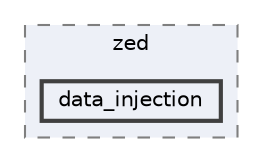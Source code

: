 digraph "/home/friedel/devel/ILLIXR/plugins/zed/data_injection"
{
 // LATEX_PDF_SIZE
  bgcolor="transparent";
  edge [fontname=Helvetica,fontsize=10,labelfontname=Helvetica,labelfontsize=10];
  node [fontname=Helvetica,fontsize=10,shape=box,height=0.2,width=0.4];
  compound=true
  subgraph clusterdir_849887777c8d994370efe5983d8c78f5 {
    graph [ bgcolor="#edf0f7", pencolor="grey50", label="zed", fontname=Helvetica,fontsize=10 style="filled,dashed", URL="dir_849887777c8d994370efe5983d8c78f5.html",tooltip=""]
  dir_88e523851a209a1f3ded98647e1bab12 [label="data_injection", fillcolor="#edf0f7", color="grey25", style="filled,bold", URL="dir_88e523851a209a1f3ded98647e1bab12.html",tooltip=""];
  }
}
